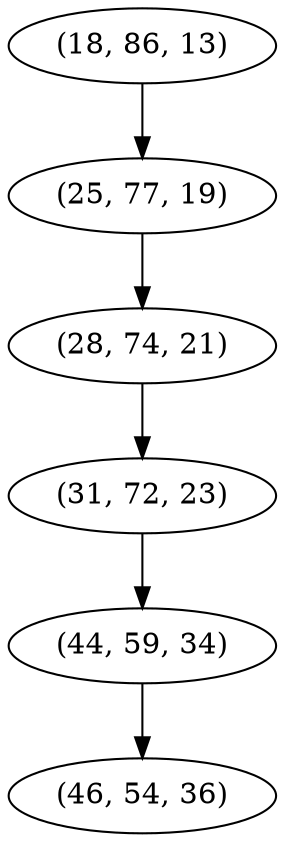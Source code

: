 digraph tree {
    "(18, 86, 13)";
    "(25, 77, 19)";
    "(28, 74, 21)";
    "(31, 72, 23)";
    "(44, 59, 34)";
    "(46, 54, 36)";
    "(18, 86, 13)" -> "(25, 77, 19)";
    "(25, 77, 19)" -> "(28, 74, 21)";
    "(28, 74, 21)" -> "(31, 72, 23)";
    "(31, 72, 23)" -> "(44, 59, 34)";
    "(44, 59, 34)" -> "(46, 54, 36)";
}
